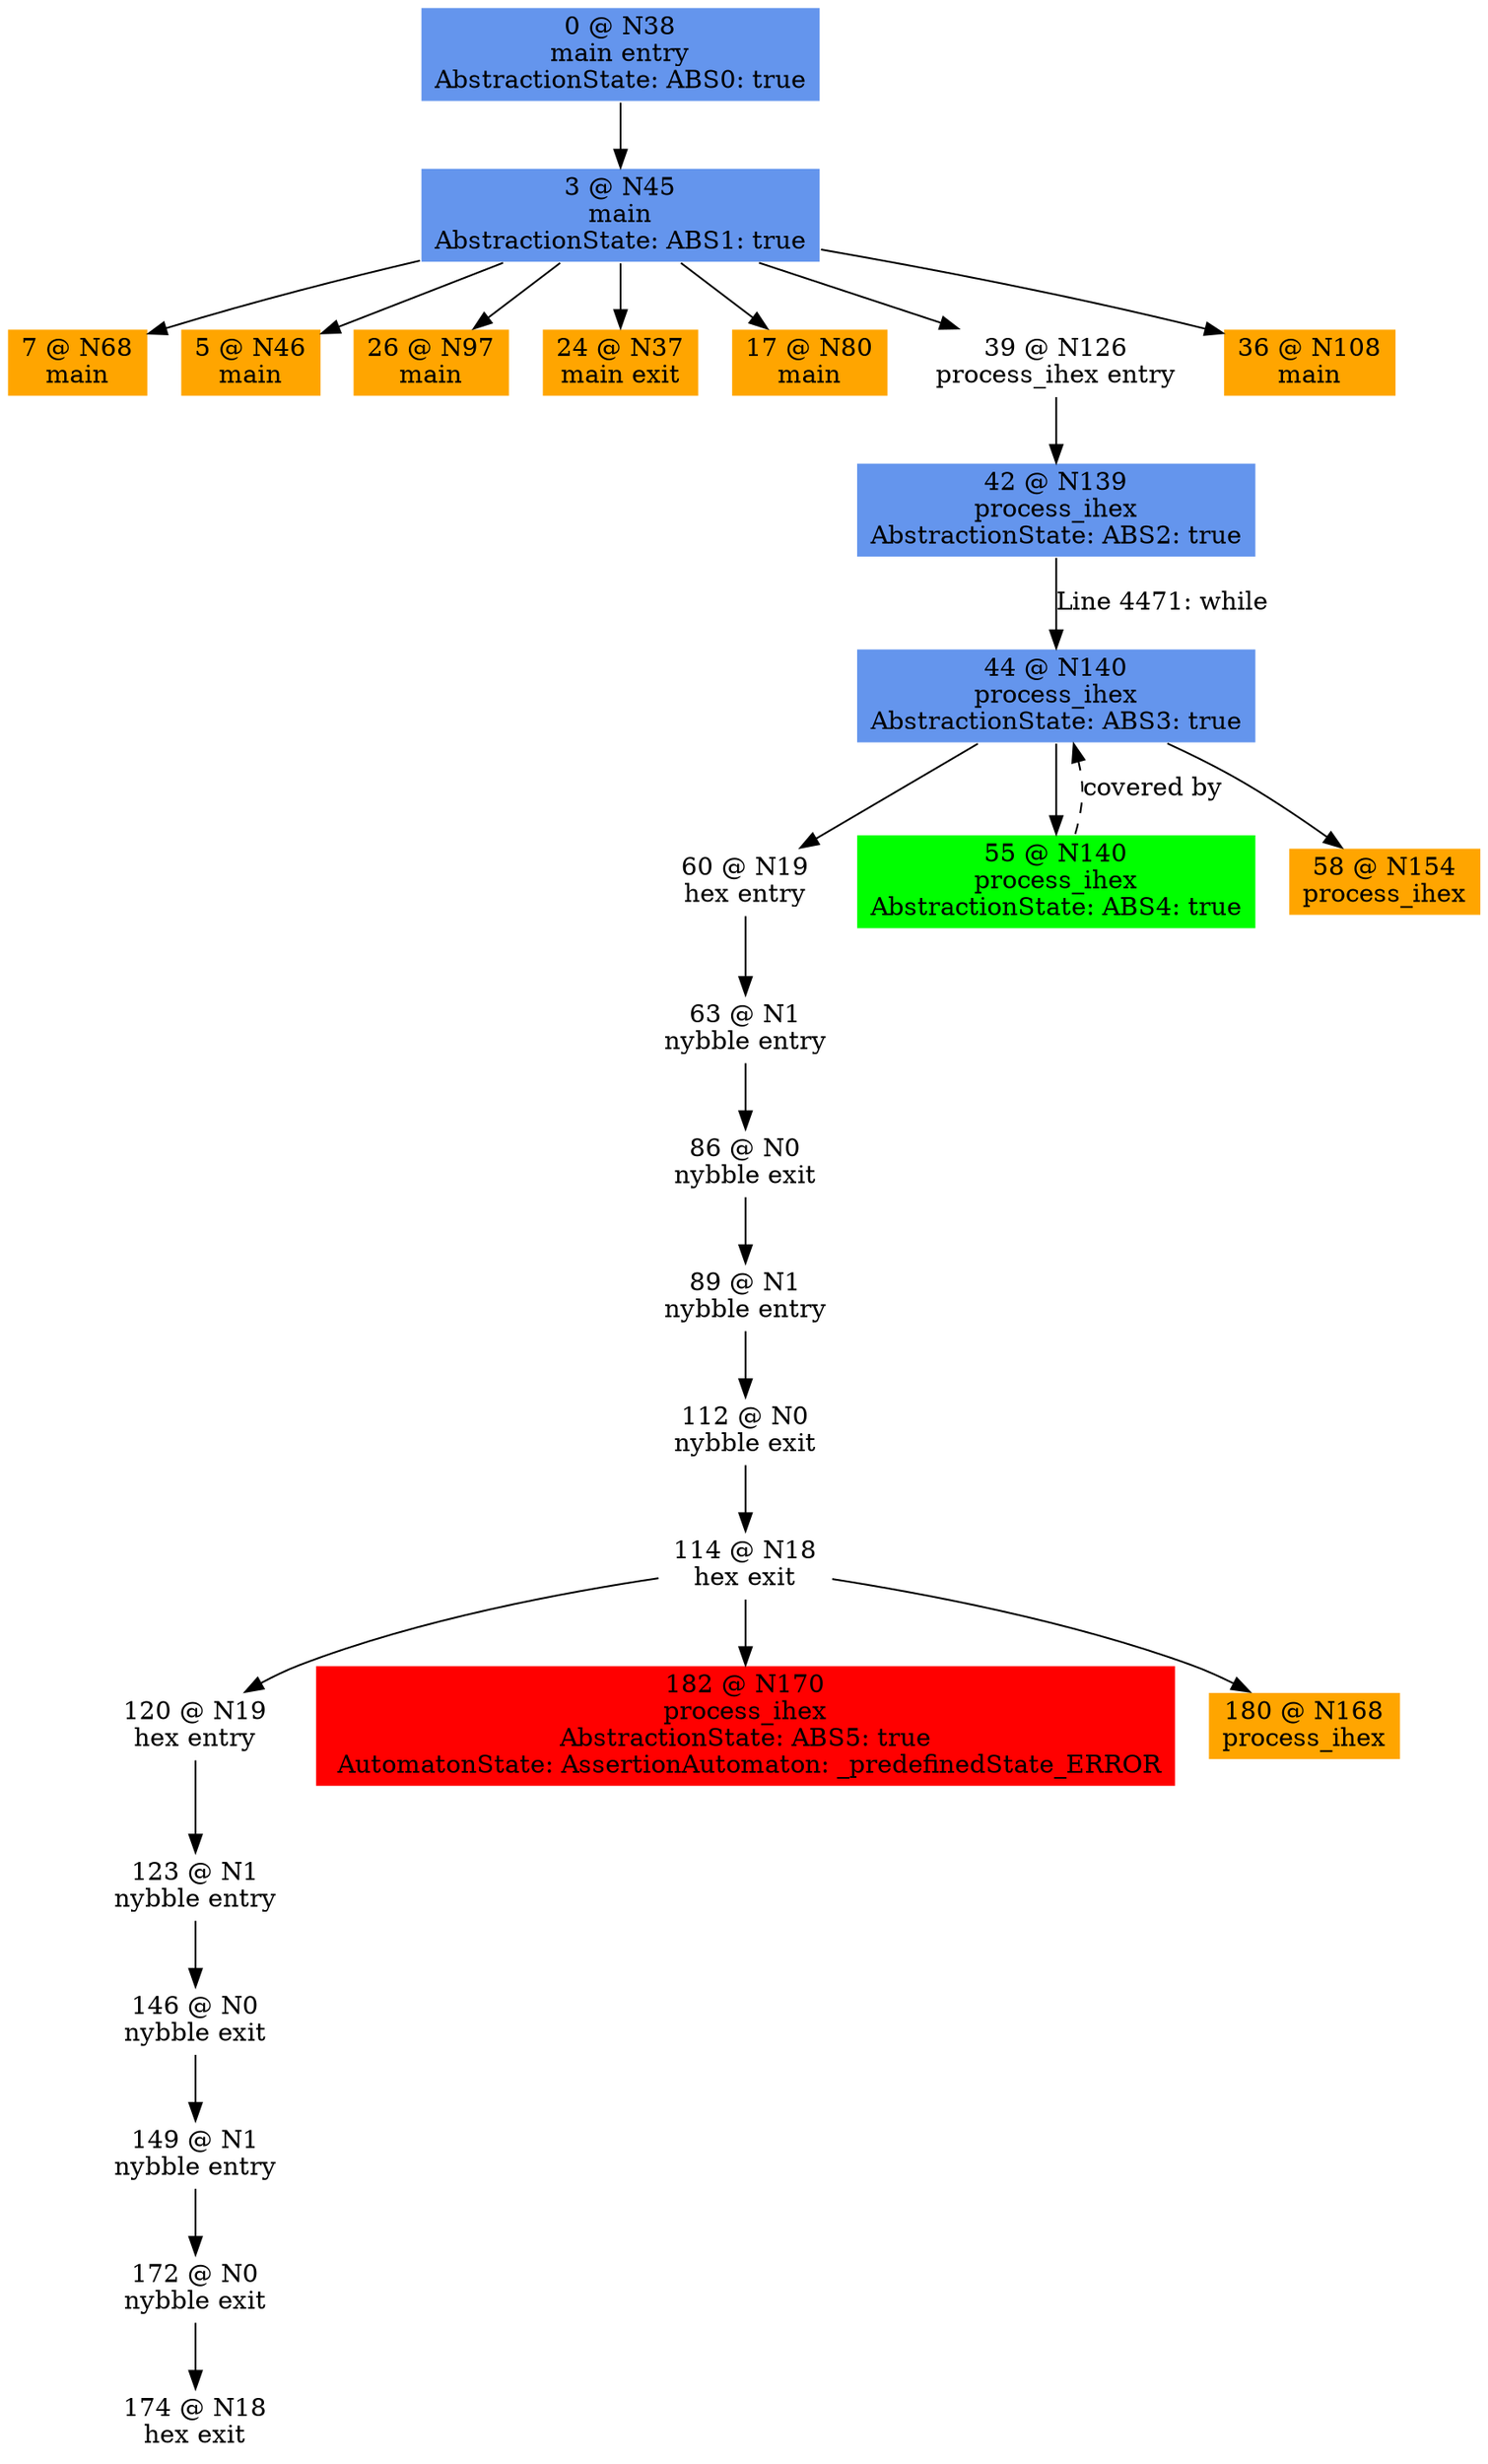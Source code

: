 digraph ARG {
node [style="filled" shape="box" color="white"]
0 [fillcolor="cornflowerblue" label="0 @ N38\nmain entry\nAbstractionState: ABS0: true" id="0"]
3 [fillcolor="cornflowerblue" label="3 @ N45\nmain\nAbstractionState: ABS1: true" id="3"]
7 [fillcolor="orange" label="7 @ N68\nmain\n" id="7"]
5 [fillcolor="orange" label="5 @ N46\nmain\n" id="5"]
26 [fillcolor="orange" label="26 @ N97\nmain\n" id="26"]
24 [fillcolor="orange" label="24 @ N37\nmain exit\n" id="24"]
17 [fillcolor="orange" label="17 @ N80\nmain\n" id="17"]
39 [label="39 @ N126\nprocess_ihex entry\n" id="39"]
42 [fillcolor="cornflowerblue" label="42 @ N139\nprocess_ihex\nAbstractionState: ABS2: true" id="42"]
44 [fillcolor="cornflowerblue" label="44 @ N140\nprocess_ihex\nAbstractionState: ABS3: true" id="44"]
60 [label="60 @ N19\nhex entry\n" id="60"]
63 [label="63 @ N1\nnybble entry\n" id="63"]
86 [label="86 @ N0\nnybble exit\n" id="86"]
89 [label="89 @ N1\nnybble entry\n" id="89"]
112 [label="112 @ N0\nnybble exit\n" id="112"]
114 [label="114 @ N18\nhex exit\n" id="114"]
120 [label="120 @ N19\nhex entry\n" id="120"]
123 [label="123 @ N1\nnybble entry\n" id="123"]
146 [label="146 @ N0\nnybble exit\n" id="146"]
149 [label="149 @ N1\nnybble entry\n" id="149"]
172 [label="172 @ N0\nnybble exit\n" id="172"]
174 [label="174 @ N18\nhex exit\n" id="174"]
182 [fillcolor="red" label="182 @ N170\nprocess_ihex\nAbstractionState: ABS5: true
 AutomatonState: AssertionAutomaton: _predefinedState_ERROR" id="182"]
180 [fillcolor="orange" label="180 @ N168\nprocess_ihex\n" id="180"]
55 [fillcolor="green" label="55 @ N140\nprocess_ihex\nAbstractionState: ABS4: true" id="55"]
58 [fillcolor="orange" label="58 @ N154\nprocess_ihex\n" id="58"]
36 [fillcolor="orange" label="36 @ N108\nmain\n" id="36"]
0 -> 3 []
3 -> 36 []
3 -> 39 []
3 -> 17 []
3 -> 24 []
3 -> 26 []
3 -> 5 []
3 -> 7 []
39 -> 42 []
42 -> 44 [label="Line 4471: while" id="42 -> 44"]
55 -> 44 [style="dashed" weight="0" label="covered by"]
44 -> 58 []
44 -> 55 []
44 -> 60 []
60 -> 63 []
63 -> 86 []
86 -> 89 []
89 -> 112 []
112 -> 114 []
114 -> 180 []
114 -> 182 []
114 -> 120 []
120 -> 123 []
123 -> 146 []
146 -> 149 []
149 -> 172 []
172 -> 174 []
}
